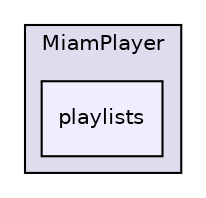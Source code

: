 digraph "code/MiamPlayer/playlists" {
  compound=true
  node [ fontsize="10", fontname="Helvetica"];
  edge [ labelfontsize="10", labelfontname="Helvetica"];
  subgraph clusterdir_70ac59aa3659d5e80014ce75245c5a8c {
    graph [ bgcolor="#ddddee", pencolor="black", label="MiamPlayer" fontname="Helvetica", fontsize="10", URL="dir_70ac59aa3659d5e80014ce75245c5a8c.html"]
  dir_2d7c116019e1f843d9de20f3bada0cf0 [shape=box, label="playlists", style="filled", fillcolor="#eeeeff", pencolor="black", URL="dir_2d7c116019e1f843d9de20f3bada0cf0.html"];
  }
}
